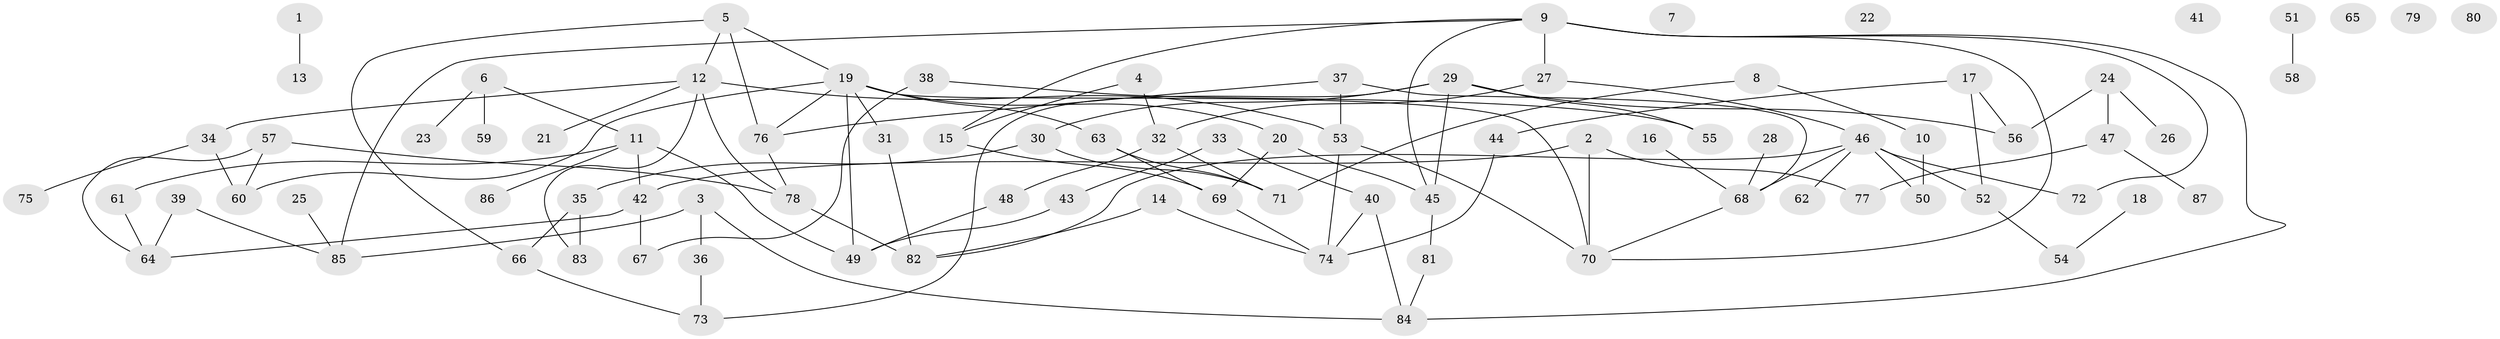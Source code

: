 // Generated by graph-tools (version 1.1) at 2025/33/03/09/25 02:33:46]
// undirected, 87 vertices, 115 edges
graph export_dot {
graph [start="1"]
  node [color=gray90,style=filled];
  1;
  2;
  3;
  4;
  5;
  6;
  7;
  8;
  9;
  10;
  11;
  12;
  13;
  14;
  15;
  16;
  17;
  18;
  19;
  20;
  21;
  22;
  23;
  24;
  25;
  26;
  27;
  28;
  29;
  30;
  31;
  32;
  33;
  34;
  35;
  36;
  37;
  38;
  39;
  40;
  41;
  42;
  43;
  44;
  45;
  46;
  47;
  48;
  49;
  50;
  51;
  52;
  53;
  54;
  55;
  56;
  57;
  58;
  59;
  60;
  61;
  62;
  63;
  64;
  65;
  66;
  67;
  68;
  69;
  70;
  71;
  72;
  73;
  74;
  75;
  76;
  77;
  78;
  79;
  80;
  81;
  82;
  83;
  84;
  85;
  86;
  87;
  1 -- 13;
  2 -- 42;
  2 -- 70;
  2 -- 77;
  3 -- 36;
  3 -- 84;
  3 -- 85;
  4 -- 15;
  4 -- 32;
  5 -- 12;
  5 -- 19;
  5 -- 66;
  5 -- 76;
  6 -- 11;
  6 -- 23;
  6 -- 59;
  8 -- 10;
  8 -- 71;
  9 -- 15;
  9 -- 27;
  9 -- 45;
  9 -- 70;
  9 -- 72;
  9 -- 84;
  9 -- 85;
  10 -- 50;
  11 -- 42;
  11 -- 49;
  11 -- 61;
  11 -- 86;
  12 -- 21;
  12 -- 34;
  12 -- 53;
  12 -- 78;
  12 -- 83;
  14 -- 74;
  14 -- 82;
  15 -- 69;
  16 -- 68;
  17 -- 44;
  17 -- 52;
  17 -- 56;
  18 -- 54;
  19 -- 20;
  19 -- 31;
  19 -- 49;
  19 -- 60;
  19 -- 63;
  19 -- 70;
  19 -- 76;
  20 -- 45;
  20 -- 69;
  24 -- 26;
  24 -- 47;
  24 -- 56;
  25 -- 85;
  27 -- 32;
  27 -- 46;
  28 -- 68;
  29 -- 30;
  29 -- 45;
  29 -- 55;
  29 -- 56;
  29 -- 73;
  30 -- 35;
  30 -- 71;
  31 -- 82;
  32 -- 48;
  32 -- 71;
  33 -- 40;
  33 -- 43;
  34 -- 60;
  34 -- 75;
  35 -- 66;
  35 -- 83;
  36 -- 73;
  37 -- 53;
  37 -- 68;
  37 -- 76;
  38 -- 55;
  38 -- 67;
  39 -- 64;
  39 -- 85;
  40 -- 74;
  40 -- 84;
  42 -- 64;
  42 -- 67;
  43 -- 49;
  44 -- 74;
  45 -- 81;
  46 -- 50;
  46 -- 52;
  46 -- 62;
  46 -- 68;
  46 -- 72;
  46 -- 82;
  47 -- 77;
  47 -- 87;
  48 -- 49;
  51 -- 58;
  52 -- 54;
  53 -- 70;
  53 -- 74;
  57 -- 60;
  57 -- 64;
  57 -- 78;
  61 -- 64;
  63 -- 69;
  63 -- 71;
  66 -- 73;
  68 -- 70;
  69 -- 74;
  76 -- 78;
  78 -- 82;
  81 -- 84;
}
